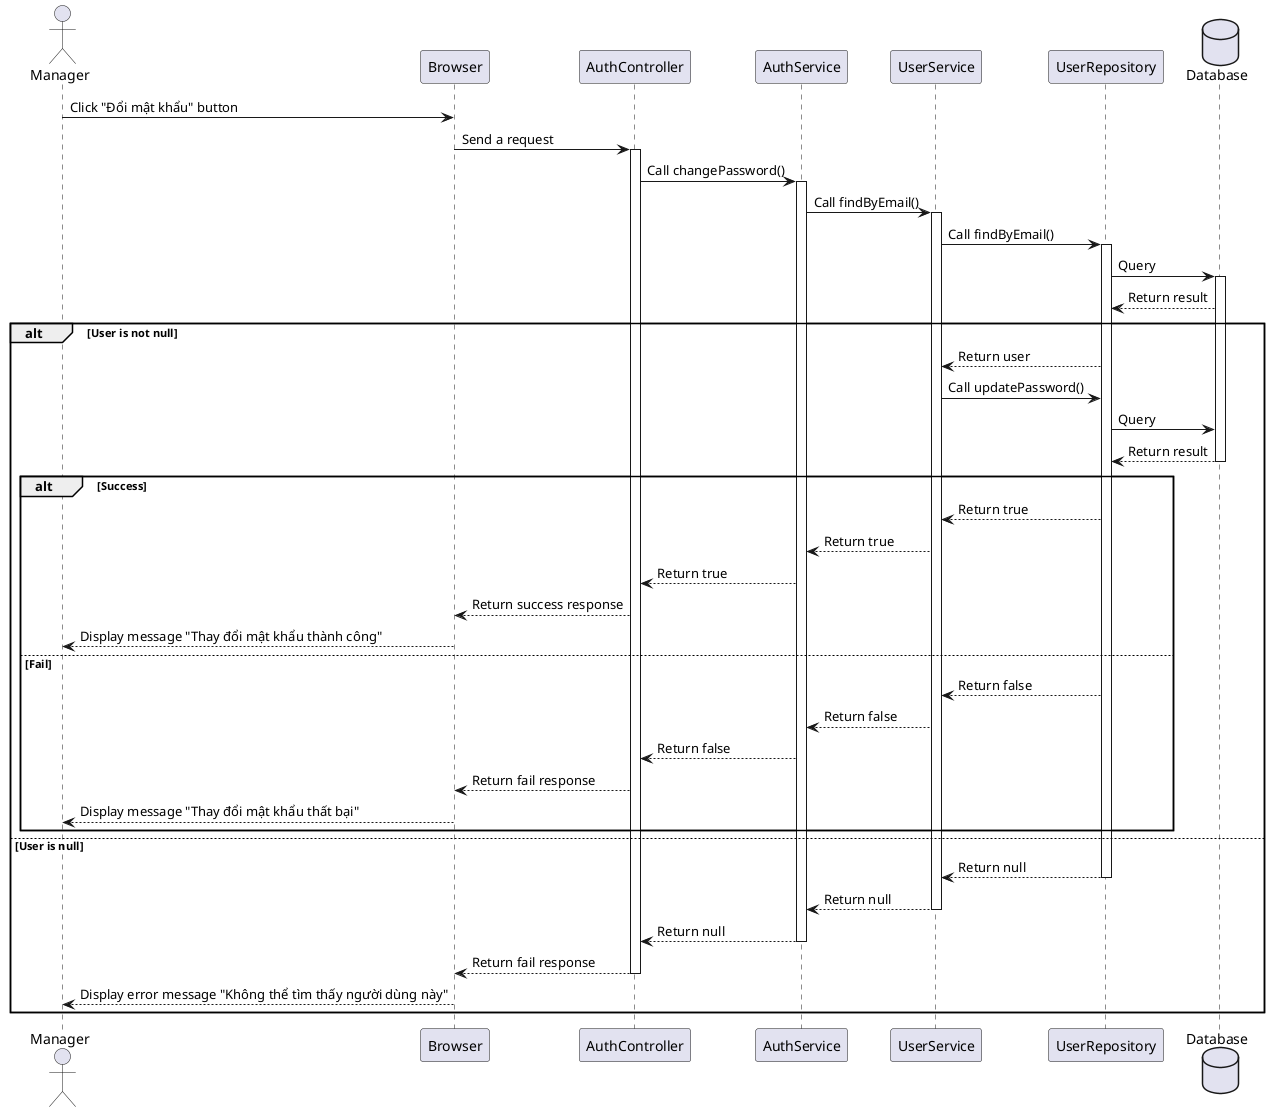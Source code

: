 @startuml
actor Manager as user
participant Browser as a
participant AuthController as b
participant AuthService as c
participant UserService as d
participant UserRepository as e
database Database as f

user -> a: Click "Đổi mật khẩu" button
a -> b++: Send a request
b -> c++: Call changePassword()
c -> d++: Call findByEmail()
d -> e++: Call findByEmail()
e -> f++: Query
f --> e: Return result
alt User is not null
    e --> d: Return user
    d -> e: Call updatePassword()
    e -> f: Query
    f --> e--: Return result
    alt Success
        e --> d: Return true
        d --> c: Return true
        c --> b: Return true
        b --> a: Return success response
        a --> user: Display message "Thay đổi mật khẩu thành công"
    else Fail 
        e --> d: Return false
        d --> c: Return false
        c --> b: Return false
        b --> a: Return fail response
        a --> user: Display message "Thay đổi mật khẩu thất bại"
    end  
else User is null
    e --> d--: Return null
    d --> c--: Return null
    c --> b--: Return null
    b --> a--: Return fail response
    a --> user: Display error message "Không thể tìm thấy người dùng này"
end
@enduml